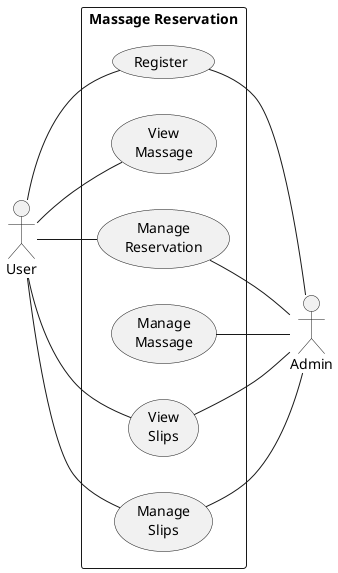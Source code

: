 @startuml Massage Reservation Use Case Diagram
left to right direction
actor "User" as user
rectangle "Massage Reservation" as MassageReservation {
    usecase "Register" as register
    usecase "View\nMassage" as viewMassage
    usecase "Manage\nReservation" as manageReservation
    usecase "Manage\nMassage" as manageMassage
    usecase "View\nSlips" as viewSlips
    usecase "Manage\nSlips" as manageSlips
}

user -- register
user -- viewMassage
user -- manageReservation
user -- viewSlips
user -- manageSlips

actor "Admin" as admin
register -- admin
manageMassage -- admin
manageReservation -- admin
manageSlips -- admin
viewSlips -- admin

@enduml